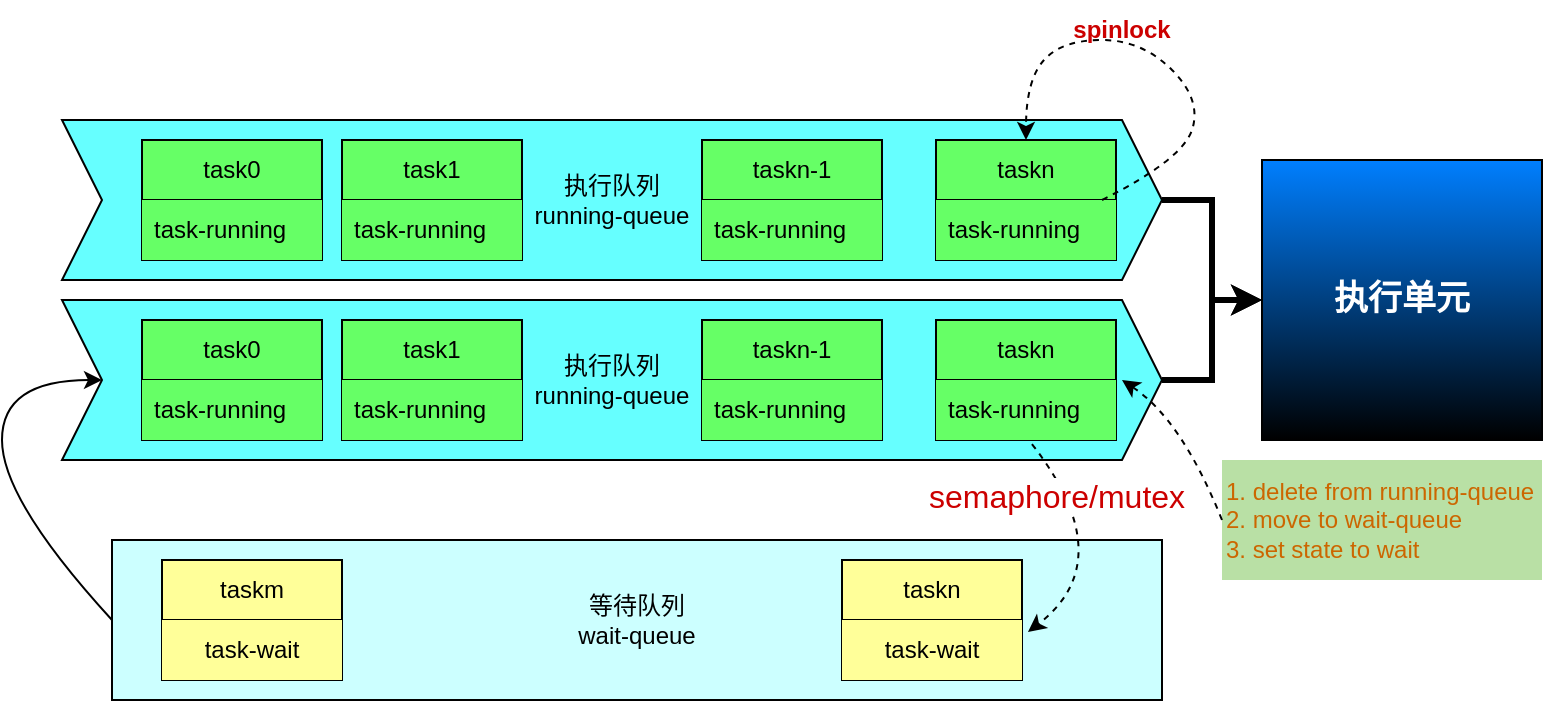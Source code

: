 <mxfile version="24.5.5" type="device">
  <diagram name="第 1 页" id="8-K03GdQAmUe2W-Szy75">
    <mxGraphModel dx="880" dy="434" grid="1" gridSize="10" guides="1" tooltips="1" connect="1" arrows="1" fold="1" page="1" pageScale="1" pageWidth="827" pageHeight="1169" math="0" shadow="0">
      <root>
        <mxCell id="0" />
        <mxCell id="1" parent="0" />
        <mxCell id="twfqBkjTWV-3-E16up6L-2" value="&lt;b&gt;&lt;font color=&quot;#ffffff&quot; style=&quot;font-size: 17px;&quot;&gt;执行单元&lt;/font&gt;&lt;/b&gt;" style="whiteSpace=wrap;html=1;aspect=fixed;gradientColor=default;fillColor=#007FFF;" vertex="1" parent="1">
          <mxGeometry x="650" y="120" width="140" height="140" as="geometry" />
        </mxCell>
        <mxCell id="twfqBkjTWV-3-E16up6L-5" value="" style="curved=1;endArrow=classic;html=1;rounded=0;exitX=0;exitY=0.5;exitDx=0;exitDy=0;" edge="1" parent="1" source="twfqBkjTWV-3-E16up6L-35">
          <mxGeometry width="50" height="50" relative="1" as="geometry">
            <mxPoint x="70" y="370" as="sourcePoint" />
            <mxPoint x="70" y="230" as="targetPoint" />
            <Array as="points">
              <mxPoint x="20" y="290" />
              <mxPoint x="20" y="230" />
            </Array>
          </mxGeometry>
        </mxCell>
        <mxCell id="twfqBkjTWV-3-E16up6L-12" style="edgeStyle=orthogonalEdgeStyle;rounded=0;orthogonalLoop=1;jettySize=auto;html=1;strokeWidth=3;" edge="1" parent="1" source="twfqBkjTWV-3-E16up6L-9" target="twfqBkjTWV-3-E16up6L-2">
          <mxGeometry relative="1" as="geometry" />
        </mxCell>
        <mxCell id="twfqBkjTWV-3-E16up6L-9" value="执行队列&lt;div&gt;running-queue&lt;/div&gt;" style="shape=step;perimeter=stepPerimeter;whiteSpace=wrap;html=1;fixedSize=1;fillColor=#66FFFF;" vertex="1" parent="1">
          <mxGeometry x="50" y="190" width="550" height="80" as="geometry" />
        </mxCell>
        <mxCell id="twfqBkjTWV-3-E16up6L-17" value="task0" style="swimlane;fontStyle=0;childLayout=stackLayout;horizontal=1;startSize=30;horizontalStack=0;resizeParent=1;resizeParentMax=0;resizeLast=0;collapsible=1;marginBottom=0;whiteSpace=wrap;html=1;fillColor=#66FF66;" vertex="1" parent="1">
          <mxGeometry x="90" y="200" width="90" height="60" as="geometry" />
        </mxCell>
        <mxCell id="twfqBkjTWV-3-E16up6L-18" value="task-running" style="text;strokeColor=none;fillColor=#66FF66;align=left;verticalAlign=middle;spacingLeft=4;spacingRight=4;overflow=hidden;points=[[0,0.5],[1,0.5]];portConstraint=eastwest;rotatable=0;whiteSpace=wrap;html=1;" vertex="1" parent="twfqBkjTWV-3-E16up6L-17">
          <mxGeometry y="30" width="90" height="30" as="geometry" />
        </mxCell>
        <mxCell id="twfqBkjTWV-3-E16up6L-19" value="taskn-1" style="swimlane;fontStyle=0;childLayout=stackLayout;horizontal=1;startSize=30;horizontalStack=0;resizeParent=1;resizeParentMax=0;resizeLast=0;collapsible=1;marginBottom=0;whiteSpace=wrap;html=1;fillColor=#66FF66;" vertex="1" parent="1">
          <mxGeometry x="370" y="200" width="90" height="60" as="geometry" />
        </mxCell>
        <mxCell id="twfqBkjTWV-3-E16up6L-20" value="task-running" style="text;strokeColor=none;fillColor=#66FF66;align=left;verticalAlign=middle;spacingLeft=4;spacingRight=4;overflow=hidden;points=[[0,0.5],[1,0.5]];portConstraint=eastwest;rotatable=0;whiteSpace=wrap;html=1;" vertex="1" parent="twfqBkjTWV-3-E16up6L-19">
          <mxGeometry y="30" width="90" height="30" as="geometry" />
        </mxCell>
        <mxCell id="twfqBkjTWV-3-E16up6L-21" value="taskn" style="swimlane;fontStyle=0;childLayout=stackLayout;horizontal=1;startSize=30;horizontalStack=0;resizeParent=1;resizeParentMax=0;resizeLast=0;collapsible=1;marginBottom=0;whiteSpace=wrap;html=1;fillColor=#66FF66;" vertex="1" parent="1">
          <mxGeometry x="487" y="200" width="90" height="60" as="geometry" />
        </mxCell>
        <mxCell id="twfqBkjTWV-3-E16up6L-22" value="task-running" style="text;strokeColor=none;fillColor=#66FF66;align=left;verticalAlign=middle;spacingLeft=4;spacingRight=4;overflow=hidden;points=[[0,0.5],[1,0.5]];portConstraint=eastwest;rotatable=0;whiteSpace=wrap;html=1;" vertex="1" parent="twfqBkjTWV-3-E16up6L-21">
          <mxGeometry y="30" width="90" height="30" as="geometry" />
        </mxCell>
        <mxCell id="twfqBkjTWV-3-E16up6L-23" value="task1" style="swimlane;fontStyle=0;childLayout=stackLayout;horizontal=1;startSize=30;horizontalStack=0;resizeParent=1;resizeParentMax=0;resizeLast=0;collapsible=1;marginBottom=0;whiteSpace=wrap;html=1;fillColor=#66FF66;" vertex="1" parent="1">
          <mxGeometry x="190" y="200" width="90" height="60" as="geometry" />
        </mxCell>
        <mxCell id="twfqBkjTWV-3-E16up6L-24" value="task-running" style="text;strokeColor=none;fillColor=#66FF66;align=left;verticalAlign=middle;spacingLeft=4;spacingRight=4;overflow=hidden;points=[[0,0.5],[1,0.5]];portConstraint=eastwest;rotatable=0;whiteSpace=wrap;html=1;" vertex="1" parent="twfqBkjTWV-3-E16up6L-23">
          <mxGeometry y="30" width="90" height="30" as="geometry" />
        </mxCell>
        <mxCell id="twfqBkjTWV-3-E16up6L-34" style="edgeStyle=orthogonalEdgeStyle;rounded=0;orthogonalLoop=1;jettySize=auto;html=1;strokeWidth=3;" edge="1" parent="1" source="twfqBkjTWV-3-E16up6L-25" target="twfqBkjTWV-3-E16up6L-2">
          <mxGeometry relative="1" as="geometry" />
        </mxCell>
        <mxCell id="twfqBkjTWV-3-E16up6L-25" value="执行队列&lt;div&gt;running-queue&lt;/div&gt;" style="shape=step;perimeter=stepPerimeter;whiteSpace=wrap;html=1;fixedSize=1;fillColor=#66FFFF;" vertex="1" parent="1">
          <mxGeometry x="50" y="100" width="550" height="80" as="geometry" />
        </mxCell>
        <mxCell id="twfqBkjTWV-3-E16up6L-26" value="task0" style="swimlane;fontStyle=0;childLayout=stackLayout;horizontal=1;startSize=30;horizontalStack=0;resizeParent=1;resizeParentMax=0;resizeLast=0;collapsible=1;marginBottom=0;whiteSpace=wrap;html=1;fillColor=#66FF66;" vertex="1" parent="1">
          <mxGeometry x="90" y="110" width="90" height="60" as="geometry" />
        </mxCell>
        <mxCell id="twfqBkjTWV-3-E16up6L-27" value="task-running" style="text;strokeColor=none;fillColor=#66FF66;align=left;verticalAlign=middle;spacingLeft=4;spacingRight=4;overflow=hidden;points=[[0,0.5],[1,0.5]];portConstraint=eastwest;rotatable=0;whiteSpace=wrap;html=1;" vertex="1" parent="twfqBkjTWV-3-E16up6L-26">
          <mxGeometry y="30" width="90" height="30" as="geometry" />
        </mxCell>
        <mxCell id="twfqBkjTWV-3-E16up6L-28" value="taskn-1" style="swimlane;fontStyle=0;childLayout=stackLayout;horizontal=1;startSize=30;horizontalStack=0;resizeParent=1;resizeParentMax=0;resizeLast=0;collapsible=1;marginBottom=0;whiteSpace=wrap;html=1;fillColor=#66FF66;" vertex="1" parent="1">
          <mxGeometry x="370" y="110" width="90" height="60" as="geometry" />
        </mxCell>
        <mxCell id="twfqBkjTWV-3-E16up6L-29" value="task-running" style="text;strokeColor=none;fillColor=#66FF66;align=left;verticalAlign=middle;spacingLeft=4;spacingRight=4;overflow=hidden;points=[[0,0.5],[1,0.5]];portConstraint=eastwest;rotatable=0;whiteSpace=wrap;html=1;" vertex="1" parent="twfqBkjTWV-3-E16up6L-28">
          <mxGeometry y="30" width="90" height="30" as="geometry" />
        </mxCell>
        <mxCell id="twfqBkjTWV-3-E16up6L-30" value="taskn" style="swimlane;fontStyle=0;childLayout=stackLayout;horizontal=1;startSize=30;horizontalStack=0;resizeParent=1;resizeParentMax=0;resizeLast=0;collapsible=1;marginBottom=0;whiteSpace=wrap;html=1;fillColor=#66FF66;" vertex="1" parent="1">
          <mxGeometry x="487" y="110" width="90" height="60" as="geometry" />
        </mxCell>
        <mxCell id="twfqBkjTWV-3-E16up6L-31" value="task-running" style="text;strokeColor=none;fillColor=#66FF66;align=left;verticalAlign=middle;spacingLeft=4;spacingRight=4;overflow=hidden;points=[[0,0.5],[1,0.5]];portConstraint=eastwest;rotatable=0;whiteSpace=wrap;html=1;" vertex="1" parent="twfqBkjTWV-3-E16up6L-30">
          <mxGeometry y="30" width="90" height="30" as="geometry" />
        </mxCell>
        <mxCell id="twfqBkjTWV-3-E16up6L-32" value="task1" style="swimlane;fontStyle=0;childLayout=stackLayout;horizontal=1;startSize=30;horizontalStack=0;resizeParent=1;resizeParentMax=0;resizeLast=0;collapsible=1;marginBottom=0;whiteSpace=wrap;html=1;fillColor=#66FF66;" vertex="1" parent="1">
          <mxGeometry x="190" y="110" width="90" height="60" as="geometry" />
        </mxCell>
        <mxCell id="twfqBkjTWV-3-E16up6L-33" value="task-running" style="text;strokeColor=none;fillColor=#66FF66;align=left;verticalAlign=middle;spacingLeft=4;spacingRight=4;overflow=hidden;points=[[0,0.5],[1,0.5]];portConstraint=eastwest;rotatable=0;whiteSpace=wrap;html=1;" vertex="1" parent="twfqBkjTWV-3-E16up6L-32">
          <mxGeometry y="30" width="90" height="30" as="geometry" />
        </mxCell>
        <mxCell id="twfqBkjTWV-3-E16up6L-35" value="等待队列&lt;div&gt;wait-queue&lt;/div&gt;" style="rounded=0;whiteSpace=wrap;html=1;fillColor=#CCFFFF;" vertex="1" parent="1">
          <mxGeometry x="75" y="310" width="525" height="80" as="geometry" />
        </mxCell>
        <mxCell id="twfqBkjTWV-3-E16up6L-36" value="taskn" style="swimlane;fontStyle=0;childLayout=stackLayout;horizontal=1;startSize=30;horizontalStack=0;resizeParent=1;resizeParentMax=0;resizeLast=0;collapsible=1;marginBottom=0;whiteSpace=wrap;html=1;fillColor=#FFFF99;" vertex="1" parent="1">
          <mxGeometry x="440" y="320" width="90" height="60" as="geometry" />
        </mxCell>
        <mxCell id="twfqBkjTWV-3-E16up6L-37" value="task-wait" style="text;strokeColor=none;fillColor=#FFFF99;align=center;verticalAlign=middle;spacingLeft=4;spacingRight=4;overflow=hidden;points=[[0,0.5],[1,0.5]];portConstraint=eastwest;rotatable=0;whiteSpace=wrap;html=1;" vertex="1" parent="twfqBkjTWV-3-E16up6L-36">
          <mxGeometry y="30" width="90" height="30" as="geometry" />
        </mxCell>
        <mxCell id="twfqBkjTWV-3-E16up6L-13" value="taskm" style="swimlane;fontStyle=0;childLayout=stackLayout;horizontal=1;startSize=30;horizontalStack=0;resizeParent=1;resizeParentMax=0;resizeLast=0;collapsible=1;marginBottom=0;whiteSpace=wrap;html=1;fillColor=#FFFF99;" vertex="1" parent="1">
          <mxGeometry x="100" y="320" width="90" height="60" as="geometry" />
        </mxCell>
        <mxCell id="twfqBkjTWV-3-E16up6L-14" value="task-wait" style="text;strokeColor=none;fillColor=#FFFF99;align=center;verticalAlign=middle;spacingLeft=4;spacingRight=4;overflow=hidden;points=[[0,0.5],[1,0.5]];portConstraint=eastwest;rotatable=0;whiteSpace=wrap;html=1;" vertex="1" parent="twfqBkjTWV-3-E16up6L-13">
          <mxGeometry y="30" width="90" height="30" as="geometry" />
        </mxCell>
        <mxCell id="twfqBkjTWV-3-E16up6L-39" value="" style="curved=1;endArrow=classic;html=1;rounded=0;exitX=0.533;exitY=1.067;exitDx=0;exitDy=0;exitPerimeter=0;entryX=1.033;entryY=0.2;entryDx=0;entryDy=0;entryPerimeter=0;dashed=1;strokeWidth=1;" edge="1" parent="1" source="twfqBkjTWV-3-E16up6L-22" target="twfqBkjTWV-3-E16up6L-37">
          <mxGeometry width="50" height="50" relative="1" as="geometry">
            <mxPoint x="630" y="320" as="sourcePoint" />
            <mxPoint x="810" y="380" as="targetPoint" />
            <Array as="points">
              <mxPoint x="580" y="320" />
            </Array>
          </mxGeometry>
        </mxCell>
        <mxCell id="twfqBkjTWV-3-E16up6L-43" value="&lt;font color=&quot;#cc0000&quot; style=&quot;font-size: 16px;&quot;&gt;semaphore/mutex&lt;/font&gt;" style="edgeLabel;html=1;align=center;verticalAlign=middle;resizable=0;points=[];" vertex="1" connectable="0" parent="twfqBkjTWV-3-E16up6L-39">
          <mxGeometry x="-0.588" y="-6" relative="1" as="geometry">
            <mxPoint as="offset" />
          </mxGeometry>
        </mxCell>
        <mxCell id="twfqBkjTWV-3-E16up6L-41" value="" style="curved=1;endArrow=classic;html=1;rounded=0;entryX=0.5;entryY=0;entryDx=0;entryDy=0;dashed=1;" edge="1" parent="1" target="twfqBkjTWV-3-E16up6L-30">
          <mxGeometry width="50" height="50" relative="1" as="geometry">
            <mxPoint x="570" y="140" as="sourcePoint" />
            <mxPoint x="600" y="20" as="targetPoint" />
            <Array as="points">
              <mxPoint x="610" y="120" />
              <mxPoint x="620" y="90" />
              <mxPoint x="590" y="60" />
              <mxPoint x="550" y="60" />
              <mxPoint x="532" y="80" />
            </Array>
          </mxGeometry>
        </mxCell>
        <mxCell id="twfqBkjTWV-3-E16up6L-42" value="&lt;b&gt;&lt;font color=&quot;#cc0000&quot;&gt;spinlock&lt;/font&gt;&lt;/b&gt;" style="text;html=1;align=center;verticalAlign=middle;whiteSpace=wrap;rounded=0;" vertex="1" parent="1">
          <mxGeometry x="550" y="40" width="60" height="30" as="geometry" />
        </mxCell>
        <mxCell id="twfqBkjTWV-3-E16up6L-44" value="&lt;font color=&quot;#cc6600&quot;&gt;1. delete from running-queue&lt;/font&gt;&lt;div&gt;&lt;font color=&quot;#cc6600&quot;&gt;2. move to wait-queue&lt;/font&gt;&lt;/div&gt;&lt;div&gt;&lt;font color=&quot;#cc6600&quot;&gt;3. set state to wait&lt;/font&gt;&lt;/div&gt;" style="text;html=1;align=left;verticalAlign=middle;whiteSpace=wrap;rounded=0;fillColor=#B9E0A5;" vertex="1" parent="1">
          <mxGeometry x="630" y="270" width="160" height="60" as="geometry" />
        </mxCell>
        <mxCell id="twfqBkjTWV-3-E16up6L-46" value="" style="curved=1;endArrow=classic;html=1;rounded=0;dashed=1;exitX=0;exitY=0.5;exitDx=0;exitDy=0;" edge="1" parent="1" source="twfqBkjTWV-3-E16up6L-44">
          <mxGeometry width="50" height="50" relative="1" as="geometry">
            <mxPoint x="611" y="300" as="sourcePoint" />
            <mxPoint x="580" y="230" as="targetPoint" />
            <Array as="points">
              <mxPoint x="610" y="250" />
            </Array>
          </mxGeometry>
        </mxCell>
      </root>
    </mxGraphModel>
  </diagram>
</mxfile>
